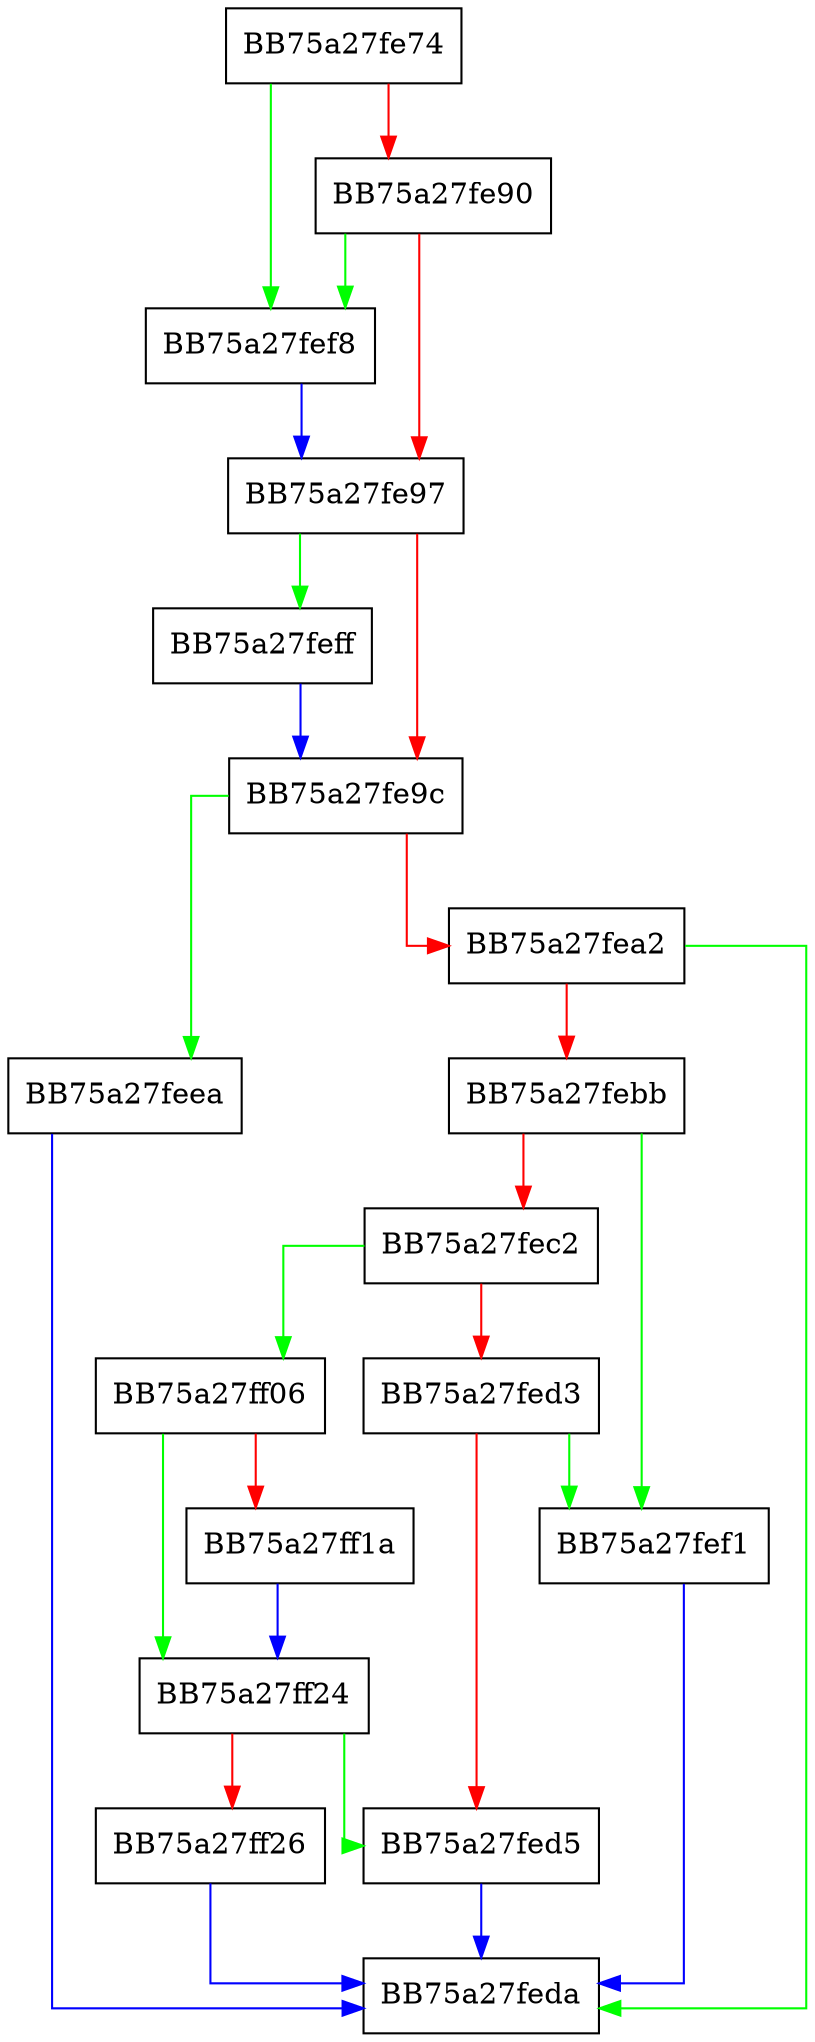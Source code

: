 digraph try_get_column_blob_length {
  node [shape="box"];
  graph [splines=ortho];
  BB75a27fe74 -> BB75a27fef8 [color="green"];
  BB75a27fe74 -> BB75a27fe90 [color="red"];
  BB75a27fe90 -> BB75a27fef8 [color="green"];
  BB75a27fe90 -> BB75a27fe97 [color="red"];
  BB75a27fe97 -> BB75a27feff [color="green"];
  BB75a27fe97 -> BB75a27fe9c [color="red"];
  BB75a27fe9c -> BB75a27feea [color="green"];
  BB75a27fe9c -> BB75a27fea2 [color="red"];
  BB75a27fea2 -> BB75a27feda [color="green"];
  BB75a27fea2 -> BB75a27febb [color="red"];
  BB75a27febb -> BB75a27fef1 [color="green"];
  BB75a27febb -> BB75a27fec2 [color="red"];
  BB75a27fec2 -> BB75a27ff06 [color="green"];
  BB75a27fec2 -> BB75a27fed3 [color="red"];
  BB75a27fed3 -> BB75a27fef1 [color="green"];
  BB75a27fed3 -> BB75a27fed5 [color="red"];
  BB75a27fed5 -> BB75a27feda [color="blue"];
  BB75a27feea -> BB75a27feda [color="blue"];
  BB75a27fef1 -> BB75a27feda [color="blue"];
  BB75a27fef8 -> BB75a27fe97 [color="blue"];
  BB75a27feff -> BB75a27fe9c [color="blue"];
  BB75a27ff06 -> BB75a27ff24 [color="green"];
  BB75a27ff06 -> BB75a27ff1a [color="red"];
  BB75a27ff1a -> BB75a27ff24 [color="blue"];
  BB75a27ff24 -> BB75a27fed5 [color="green"];
  BB75a27ff24 -> BB75a27ff26 [color="red"];
  BB75a27ff26 -> BB75a27feda [color="blue"];
}